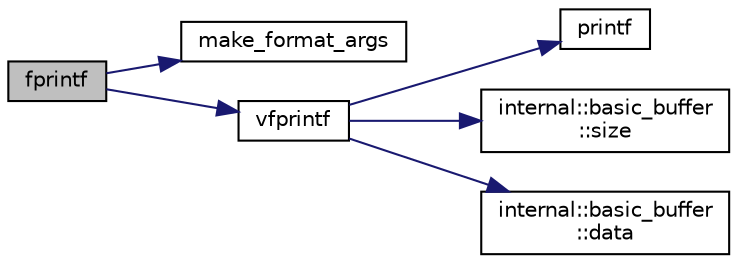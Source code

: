digraph "fprintf"
{
  edge [fontname="Helvetica",fontsize="10",labelfontname="Helvetica",labelfontsize="10"];
  node [fontname="Helvetica",fontsize="10",shape=record];
  rankdir="LR";
  Node1 [label="fprintf",height=0.2,width=0.4,color="black", fillcolor="grey75", style="filled" fontcolor="black"];
  Node1 -> Node2 [color="midnightblue",fontsize="10",style="solid",fontname="Helvetica"];
  Node2 [label="make_format_args",height=0.2,width=0.4,color="black", fillcolor="white", style="filled",URL="$vendor_2spdlog_2include_2spdlog_2fmt_2bundled_2_core_8h.html#a152ae8803b5ab9ca235a32807800581f"];
  Node1 -> Node3 [color="midnightblue",fontsize="10",style="solid",fontname="Helvetica"];
  Node3 [label="vfprintf",height=0.2,width=0.4,color="black", fillcolor="white", style="filled",URL="$printf_8h.html#a8030f1463e63049090d172377770c0e6"];
  Node3 -> Node4 [color="midnightblue",fontsize="10",style="solid",fontname="Helvetica"];
  Node4 [label="printf",height=0.2,width=0.4,color="black", fillcolor="white", style="filled",URL="$printf_8h.html#acf8661934d19c3adc4cadd95a1f2387a"];
  Node3 -> Node5 [color="midnightblue",fontsize="10",style="solid",fontname="Helvetica"];
  Node5 [label="internal::basic_buffer\l::size",height=0.2,width=0.4,color="black", fillcolor="white", style="filled",URL="$classinternal_1_1basic__buffer.html#abc95713c3873c5820f10105fe7c7af93"];
  Node3 -> Node6 [color="midnightblue",fontsize="10",style="solid",fontname="Helvetica"];
  Node6 [label="internal::basic_buffer\l::data",height=0.2,width=0.4,color="black", fillcolor="white", style="filled",URL="$classinternal_1_1basic__buffer.html#ab4a96d7d4394f469568d290fde5a75a7"];
}

